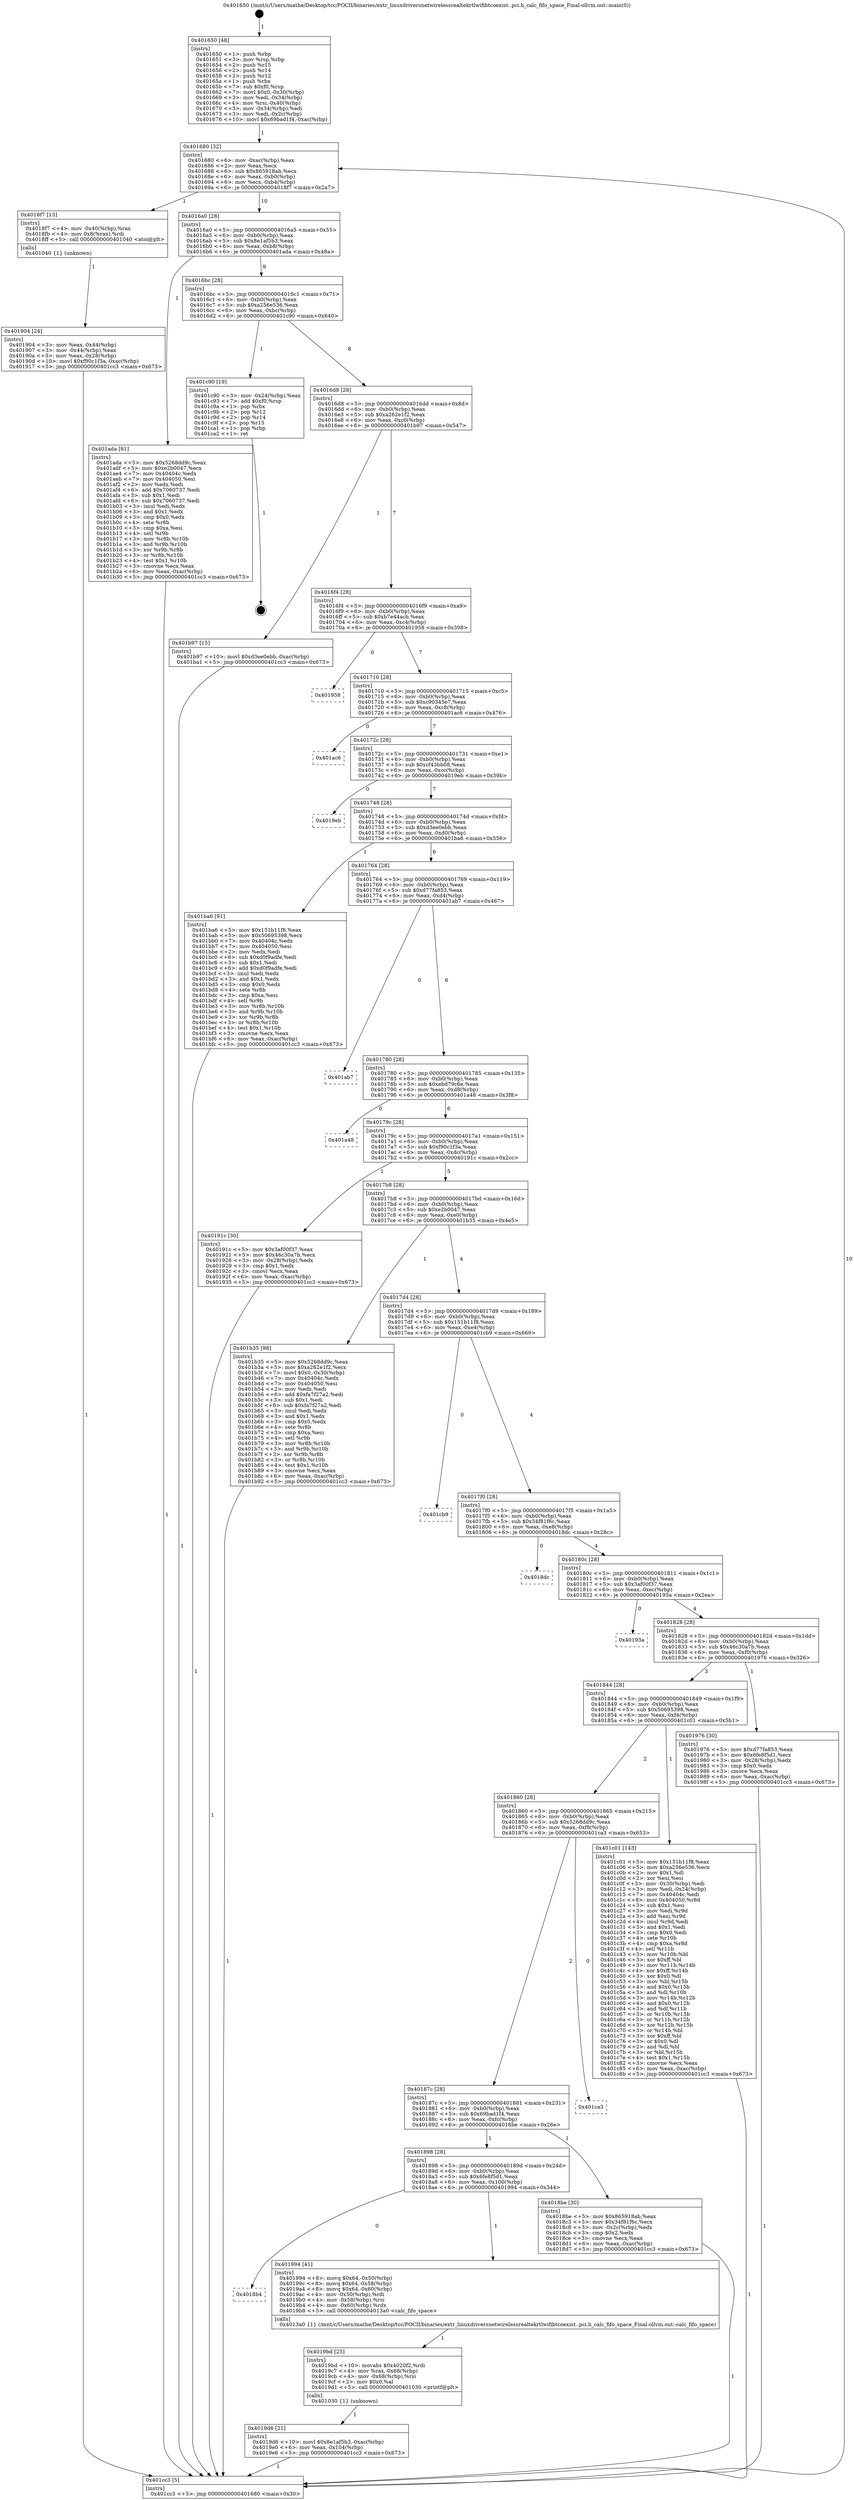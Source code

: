 digraph "0x401650" {
  label = "0x401650 (/mnt/c/Users/mathe/Desktop/tcc/POCII/binaries/extr_linuxdriversnetwirelessrealtekrtlwifibtcoexist..pci.h_calc_fifo_space_Final-ollvm.out::main(0))"
  labelloc = "t"
  node[shape=record]

  Entry [label="",width=0.3,height=0.3,shape=circle,fillcolor=black,style=filled]
  "0x401680" [label="{
     0x401680 [32]\l
     | [instrs]\l
     &nbsp;&nbsp;0x401680 \<+6\>: mov -0xac(%rbp),%eax\l
     &nbsp;&nbsp;0x401686 \<+2\>: mov %eax,%ecx\l
     &nbsp;&nbsp;0x401688 \<+6\>: sub $0x865918ab,%ecx\l
     &nbsp;&nbsp;0x40168e \<+6\>: mov %eax,-0xb0(%rbp)\l
     &nbsp;&nbsp;0x401694 \<+6\>: mov %ecx,-0xb4(%rbp)\l
     &nbsp;&nbsp;0x40169a \<+6\>: je 00000000004018f7 \<main+0x2a7\>\l
  }"]
  "0x4018f7" [label="{
     0x4018f7 [13]\l
     | [instrs]\l
     &nbsp;&nbsp;0x4018f7 \<+4\>: mov -0x40(%rbp),%rax\l
     &nbsp;&nbsp;0x4018fb \<+4\>: mov 0x8(%rax),%rdi\l
     &nbsp;&nbsp;0x4018ff \<+5\>: call 0000000000401040 \<atoi@plt\>\l
     | [calls]\l
     &nbsp;&nbsp;0x401040 \{1\} (unknown)\l
  }"]
  "0x4016a0" [label="{
     0x4016a0 [28]\l
     | [instrs]\l
     &nbsp;&nbsp;0x4016a0 \<+5\>: jmp 00000000004016a5 \<main+0x55\>\l
     &nbsp;&nbsp;0x4016a5 \<+6\>: mov -0xb0(%rbp),%eax\l
     &nbsp;&nbsp;0x4016ab \<+5\>: sub $0x8e1af5b3,%eax\l
     &nbsp;&nbsp;0x4016b0 \<+6\>: mov %eax,-0xb8(%rbp)\l
     &nbsp;&nbsp;0x4016b6 \<+6\>: je 0000000000401ada \<main+0x48a\>\l
  }"]
  Exit [label="",width=0.3,height=0.3,shape=circle,fillcolor=black,style=filled,peripheries=2]
  "0x401ada" [label="{
     0x401ada [91]\l
     | [instrs]\l
     &nbsp;&nbsp;0x401ada \<+5\>: mov $0x5268dd9c,%eax\l
     &nbsp;&nbsp;0x401adf \<+5\>: mov $0xe2b0047,%ecx\l
     &nbsp;&nbsp;0x401ae4 \<+7\>: mov 0x40404c,%edx\l
     &nbsp;&nbsp;0x401aeb \<+7\>: mov 0x404050,%esi\l
     &nbsp;&nbsp;0x401af2 \<+2\>: mov %edx,%edi\l
     &nbsp;&nbsp;0x401af4 \<+6\>: add $0x7060737,%edi\l
     &nbsp;&nbsp;0x401afa \<+3\>: sub $0x1,%edi\l
     &nbsp;&nbsp;0x401afd \<+6\>: sub $0x7060737,%edi\l
     &nbsp;&nbsp;0x401b03 \<+3\>: imul %edi,%edx\l
     &nbsp;&nbsp;0x401b06 \<+3\>: and $0x1,%edx\l
     &nbsp;&nbsp;0x401b09 \<+3\>: cmp $0x0,%edx\l
     &nbsp;&nbsp;0x401b0c \<+4\>: sete %r8b\l
     &nbsp;&nbsp;0x401b10 \<+3\>: cmp $0xa,%esi\l
     &nbsp;&nbsp;0x401b13 \<+4\>: setl %r9b\l
     &nbsp;&nbsp;0x401b17 \<+3\>: mov %r8b,%r10b\l
     &nbsp;&nbsp;0x401b1a \<+3\>: and %r9b,%r10b\l
     &nbsp;&nbsp;0x401b1d \<+3\>: xor %r9b,%r8b\l
     &nbsp;&nbsp;0x401b20 \<+3\>: or %r8b,%r10b\l
     &nbsp;&nbsp;0x401b23 \<+4\>: test $0x1,%r10b\l
     &nbsp;&nbsp;0x401b27 \<+3\>: cmovne %ecx,%eax\l
     &nbsp;&nbsp;0x401b2a \<+6\>: mov %eax,-0xac(%rbp)\l
     &nbsp;&nbsp;0x401b30 \<+5\>: jmp 0000000000401cc3 \<main+0x673\>\l
  }"]
  "0x4016bc" [label="{
     0x4016bc [28]\l
     | [instrs]\l
     &nbsp;&nbsp;0x4016bc \<+5\>: jmp 00000000004016c1 \<main+0x71\>\l
     &nbsp;&nbsp;0x4016c1 \<+6\>: mov -0xb0(%rbp),%eax\l
     &nbsp;&nbsp;0x4016c7 \<+5\>: sub $0xa256e536,%eax\l
     &nbsp;&nbsp;0x4016cc \<+6\>: mov %eax,-0xbc(%rbp)\l
     &nbsp;&nbsp;0x4016d2 \<+6\>: je 0000000000401c90 \<main+0x640\>\l
  }"]
  "0x4019d6" [label="{
     0x4019d6 [21]\l
     | [instrs]\l
     &nbsp;&nbsp;0x4019d6 \<+10\>: movl $0x8e1af5b3,-0xac(%rbp)\l
     &nbsp;&nbsp;0x4019e0 \<+6\>: mov %eax,-0x104(%rbp)\l
     &nbsp;&nbsp;0x4019e6 \<+5\>: jmp 0000000000401cc3 \<main+0x673\>\l
  }"]
  "0x401c90" [label="{
     0x401c90 [19]\l
     | [instrs]\l
     &nbsp;&nbsp;0x401c90 \<+3\>: mov -0x24(%rbp),%eax\l
     &nbsp;&nbsp;0x401c93 \<+7\>: add $0xf0,%rsp\l
     &nbsp;&nbsp;0x401c9a \<+1\>: pop %rbx\l
     &nbsp;&nbsp;0x401c9b \<+2\>: pop %r12\l
     &nbsp;&nbsp;0x401c9d \<+2\>: pop %r14\l
     &nbsp;&nbsp;0x401c9f \<+2\>: pop %r15\l
     &nbsp;&nbsp;0x401ca1 \<+1\>: pop %rbp\l
     &nbsp;&nbsp;0x401ca2 \<+1\>: ret\l
  }"]
  "0x4016d8" [label="{
     0x4016d8 [28]\l
     | [instrs]\l
     &nbsp;&nbsp;0x4016d8 \<+5\>: jmp 00000000004016dd \<main+0x8d\>\l
     &nbsp;&nbsp;0x4016dd \<+6\>: mov -0xb0(%rbp),%eax\l
     &nbsp;&nbsp;0x4016e3 \<+5\>: sub $0xa262e1f2,%eax\l
     &nbsp;&nbsp;0x4016e8 \<+6\>: mov %eax,-0xc0(%rbp)\l
     &nbsp;&nbsp;0x4016ee \<+6\>: je 0000000000401b97 \<main+0x547\>\l
  }"]
  "0x4019bd" [label="{
     0x4019bd [25]\l
     | [instrs]\l
     &nbsp;&nbsp;0x4019bd \<+10\>: movabs $0x4020f2,%rdi\l
     &nbsp;&nbsp;0x4019c7 \<+4\>: mov %rax,-0x68(%rbp)\l
     &nbsp;&nbsp;0x4019cb \<+4\>: mov -0x68(%rbp),%rsi\l
     &nbsp;&nbsp;0x4019cf \<+2\>: mov $0x0,%al\l
     &nbsp;&nbsp;0x4019d1 \<+5\>: call 0000000000401030 \<printf@plt\>\l
     | [calls]\l
     &nbsp;&nbsp;0x401030 \{1\} (unknown)\l
  }"]
  "0x401b97" [label="{
     0x401b97 [15]\l
     | [instrs]\l
     &nbsp;&nbsp;0x401b97 \<+10\>: movl $0xd3ee0ebb,-0xac(%rbp)\l
     &nbsp;&nbsp;0x401ba1 \<+5\>: jmp 0000000000401cc3 \<main+0x673\>\l
  }"]
  "0x4016f4" [label="{
     0x4016f4 [28]\l
     | [instrs]\l
     &nbsp;&nbsp;0x4016f4 \<+5\>: jmp 00000000004016f9 \<main+0xa9\>\l
     &nbsp;&nbsp;0x4016f9 \<+6\>: mov -0xb0(%rbp),%eax\l
     &nbsp;&nbsp;0x4016ff \<+5\>: sub $0xb7e44acb,%eax\l
     &nbsp;&nbsp;0x401704 \<+6\>: mov %eax,-0xc4(%rbp)\l
     &nbsp;&nbsp;0x40170a \<+6\>: je 0000000000401958 \<main+0x308\>\l
  }"]
  "0x4018b4" [label="{
     0x4018b4\l
  }", style=dashed]
  "0x401958" [label="{
     0x401958\l
  }", style=dashed]
  "0x401710" [label="{
     0x401710 [28]\l
     | [instrs]\l
     &nbsp;&nbsp;0x401710 \<+5\>: jmp 0000000000401715 \<main+0xc5\>\l
     &nbsp;&nbsp;0x401715 \<+6\>: mov -0xb0(%rbp),%eax\l
     &nbsp;&nbsp;0x40171b \<+5\>: sub $0xc90345e7,%eax\l
     &nbsp;&nbsp;0x401720 \<+6\>: mov %eax,-0xc8(%rbp)\l
     &nbsp;&nbsp;0x401726 \<+6\>: je 0000000000401ac6 \<main+0x476\>\l
  }"]
  "0x401994" [label="{
     0x401994 [41]\l
     | [instrs]\l
     &nbsp;&nbsp;0x401994 \<+8\>: movq $0x64,-0x50(%rbp)\l
     &nbsp;&nbsp;0x40199c \<+8\>: movq $0x64,-0x58(%rbp)\l
     &nbsp;&nbsp;0x4019a4 \<+8\>: movq $0x64,-0x60(%rbp)\l
     &nbsp;&nbsp;0x4019ac \<+4\>: mov -0x50(%rbp),%rdi\l
     &nbsp;&nbsp;0x4019b0 \<+4\>: mov -0x58(%rbp),%rsi\l
     &nbsp;&nbsp;0x4019b4 \<+4\>: mov -0x60(%rbp),%rdx\l
     &nbsp;&nbsp;0x4019b8 \<+5\>: call 00000000004013a0 \<calc_fifo_space\>\l
     | [calls]\l
     &nbsp;&nbsp;0x4013a0 \{1\} (/mnt/c/Users/mathe/Desktop/tcc/POCII/binaries/extr_linuxdriversnetwirelessrealtekrtlwifibtcoexist..pci.h_calc_fifo_space_Final-ollvm.out::calc_fifo_space)\l
  }"]
  "0x401ac6" [label="{
     0x401ac6\l
  }", style=dashed]
  "0x40172c" [label="{
     0x40172c [28]\l
     | [instrs]\l
     &nbsp;&nbsp;0x40172c \<+5\>: jmp 0000000000401731 \<main+0xe1\>\l
     &nbsp;&nbsp;0x401731 \<+6\>: mov -0xb0(%rbp),%eax\l
     &nbsp;&nbsp;0x401737 \<+5\>: sub $0xcf43bb08,%eax\l
     &nbsp;&nbsp;0x40173c \<+6\>: mov %eax,-0xcc(%rbp)\l
     &nbsp;&nbsp;0x401742 \<+6\>: je 00000000004019eb \<main+0x39b\>\l
  }"]
  "0x401904" [label="{
     0x401904 [24]\l
     | [instrs]\l
     &nbsp;&nbsp;0x401904 \<+3\>: mov %eax,-0x44(%rbp)\l
     &nbsp;&nbsp;0x401907 \<+3\>: mov -0x44(%rbp),%eax\l
     &nbsp;&nbsp;0x40190a \<+3\>: mov %eax,-0x28(%rbp)\l
     &nbsp;&nbsp;0x40190d \<+10\>: movl $0xf90c1f3a,-0xac(%rbp)\l
     &nbsp;&nbsp;0x401917 \<+5\>: jmp 0000000000401cc3 \<main+0x673\>\l
  }"]
  "0x4019eb" [label="{
     0x4019eb\l
  }", style=dashed]
  "0x401748" [label="{
     0x401748 [28]\l
     | [instrs]\l
     &nbsp;&nbsp;0x401748 \<+5\>: jmp 000000000040174d \<main+0xfd\>\l
     &nbsp;&nbsp;0x40174d \<+6\>: mov -0xb0(%rbp),%eax\l
     &nbsp;&nbsp;0x401753 \<+5\>: sub $0xd3ee0ebb,%eax\l
     &nbsp;&nbsp;0x401758 \<+6\>: mov %eax,-0xd0(%rbp)\l
     &nbsp;&nbsp;0x40175e \<+6\>: je 0000000000401ba6 \<main+0x556\>\l
  }"]
  "0x401650" [label="{
     0x401650 [48]\l
     | [instrs]\l
     &nbsp;&nbsp;0x401650 \<+1\>: push %rbp\l
     &nbsp;&nbsp;0x401651 \<+3\>: mov %rsp,%rbp\l
     &nbsp;&nbsp;0x401654 \<+2\>: push %r15\l
     &nbsp;&nbsp;0x401656 \<+2\>: push %r14\l
     &nbsp;&nbsp;0x401658 \<+2\>: push %r12\l
     &nbsp;&nbsp;0x40165a \<+1\>: push %rbx\l
     &nbsp;&nbsp;0x40165b \<+7\>: sub $0xf0,%rsp\l
     &nbsp;&nbsp;0x401662 \<+7\>: movl $0x0,-0x30(%rbp)\l
     &nbsp;&nbsp;0x401669 \<+3\>: mov %edi,-0x34(%rbp)\l
     &nbsp;&nbsp;0x40166c \<+4\>: mov %rsi,-0x40(%rbp)\l
     &nbsp;&nbsp;0x401670 \<+3\>: mov -0x34(%rbp),%edi\l
     &nbsp;&nbsp;0x401673 \<+3\>: mov %edi,-0x2c(%rbp)\l
     &nbsp;&nbsp;0x401676 \<+10\>: movl $0x69bad1f4,-0xac(%rbp)\l
  }"]
  "0x401ba6" [label="{
     0x401ba6 [91]\l
     | [instrs]\l
     &nbsp;&nbsp;0x401ba6 \<+5\>: mov $0x151b11f8,%eax\l
     &nbsp;&nbsp;0x401bab \<+5\>: mov $0x50695398,%ecx\l
     &nbsp;&nbsp;0x401bb0 \<+7\>: mov 0x40404c,%edx\l
     &nbsp;&nbsp;0x401bb7 \<+7\>: mov 0x404050,%esi\l
     &nbsp;&nbsp;0x401bbe \<+2\>: mov %edx,%edi\l
     &nbsp;&nbsp;0x401bc0 \<+6\>: sub $0xd0f9adfe,%edi\l
     &nbsp;&nbsp;0x401bc6 \<+3\>: sub $0x1,%edi\l
     &nbsp;&nbsp;0x401bc9 \<+6\>: add $0xd0f9adfe,%edi\l
     &nbsp;&nbsp;0x401bcf \<+3\>: imul %edi,%edx\l
     &nbsp;&nbsp;0x401bd2 \<+3\>: and $0x1,%edx\l
     &nbsp;&nbsp;0x401bd5 \<+3\>: cmp $0x0,%edx\l
     &nbsp;&nbsp;0x401bd8 \<+4\>: sete %r8b\l
     &nbsp;&nbsp;0x401bdc \<+3\>: cmp $0xa,%esi\l
     &nbsp;&nbsp;0x401bdf \<+4\>: setl %r9b\l
     &nbsp;&nbsp;0x401be3 \<+3\>: mov %r8b,%r10b\l
     &nbsp;&nbsp;0x401be6 \<+3\>: and %r9b,%r10b\l
     &nbsp;&nbsp;0x401be9 \<+3\>: xor %r9b,%r8b\l
     &nbsp;&nbsp;0x401bec \<+3\>: or %r8b,%r10b\l
     &nbsp;&nbsp;0x401bef \<+4\>: test $0x1,%r10b\l
     &nbsp;&nbsp;0x401bf3 \<+3\>: cmovne %ecx,%eax\l
     &nbsp;&nbsp;0x401bf6 \<+6\>: mov %eax,-0xac(%rbp)\l
     &nbsp;&nbsp;0x401bfc \<+5\>: jmp 0000000000401cc3 \<main+0x673\>\l
  }"]
  "0x401764" [label="{
     0x401764 [28]\l
     | [instrs]\l
     &nbsp;&nbsp;0x401764 \<+5\>: jmp 0000000000401769 \<main+0x119\>\l
     &nbsp;&nbsp;0x401769 \<+6\>: mov -0xb0(%rbp),%eax\l
     &nbsp;&nbsp;0x40176f \<+5\>: sub $0xd77fa853,%eax\l
     &nbsp;&nbsp;0x401774 \<+6\>: mov %eax,-0xd4(%rbp)\l
     &nbsp;&nbsp;0x40177a \<+6\>: je 0000000000401ab7 \<main+0x467\>\l
  }"]
  "0x401cc3" [label="{
     0x401cc3 [5]\l
     | [instrs]\l
     &nbsp;&nbsp;0x401cc3 \<+5\>: jmp 0000000000401680 \<main+0x30\>\l
  }"]
  "0x401ab7" [label="{
     0x401ab7\l
  }", style=dashed]
  "0x401780" [label="{
     0x401780 [28]\l
     | [instrs]\l
     &nbsp;&nbsp;0x401780 \<+5\>: jmp 0000000000401785 \<main+0x135\>\l
     &nbsp;&nbsp;0x401785 \<+6\>: mov -0xb0(%rbp),%eax\l
     &nbsp;&nbsp;0x40178b \<+5\>: sub $0xebd79c6e,%eax\l
     &nbsp;&nbsp;0x401790 \<+6\>: mov %eax,-0xd8(%rbp)\l
     &nbsp;&nbsp;0x401796 \<+6\>: je 0000000000401a48 \<main+0x3f8\>\l
  }"]
  "0x401898" [label="{
     0x401898 [28]\l
     | [instrs]\l
     &nbsp;&nbsp;0x401898 \<+5\>: jmp 000000000040189d \<main+0x24d\>\l
     &nbsp;&nbsp;0x40189d \<+6\>: mov -0xb0(%rbp),%eax\l
     &nbsp;&nbsp;0x4018a3 \<+5\>: sub $0x6fe8f5d1,%eax\l
     &nbsp;&nbsp;0x4018a8 \<+6\>: mov %eax,-0x100(%rbp)\l
     &nbsp;&nbsp;0x4018ae \<+6\>: je 0000000000401994 \<main+0x344\>\l
  }"]
  "0x401a48" [label="{
     0x401a48\l
  }", style=dashed]
  "0x40179c" [label="{
     0x40179c [28]\l
     | [instrs]\l
     &nbsp;&nbsp;0x40179c \<+5\>: jmp 00000000004017a1 \<main+0x151\>\l
     &nbsp;&nbsp;0x4017a1 \<+6\>: mov -0xb0(%rbp),%eax\l
     &nbsp;&nbsp;0x4017a7 \<+5\>: sub $0xf90c1f3a,%eax\l
     &nbsp;&nbsp;0x4017ac \<+6\>: mov %eax,-0xdc(%rbp)\l
     &nbsp;&nbsp;0x4017b2 \<+6\>: je 000000000040191c \<main+0x2cc\>\l
  }"]
  "0x4018be" [label="{
     0x4018be [30]\l
     | [instrs]\l
     &nbsp;&nbsp;0x4018be \<+5\>: mov $0x865918ab,%eax\l
     &nbsp;&nbsp;0x4018c3 \<+5\>: mov $0x34f81f6c,%ecx\l
     &nbsp;&nbsp;0x4018c8 \<+3\>: mov -0x2c(%rbp),%edx\l
     &nbsp;&nbsp;0x4018cb \<+3\>: cmp $0x2,%edx\l
     &nbsp;&nbsp;0x4018ce \<+3\>: cmovne %ecx,%eax\l
     &nbsp;&nbsp;0x4018d1 \<+6\>: mov %eax,-0xac(%rbp)\l
     &nbsp;&nbsp;0x4018d7 \<+5\>: jmp 0000000000401cc3 \<main+0x673\>\l
  }"]
  "0x40191c" [label="{
     0x40191c [30]\l
     | [instrs]\l
     &nbsp;&nbsp;0x40191c \<+5\>: mov $0x3af00f37,%eax\l
     &nbsp;&nbsp;0x401921 \<+5\>: mov $0x46c30a7b,%ecx\l
     &nbsp;&nbsp;0x401926 \<+3\>: mov -0x28(%rbp),%edx\l
     &nbsp;&nbsp;0x401929 \<+3\>: cmp $0x1,%edx\l
     &nbsp;&nbsp;0x40192c \<+3\>: cmovl %ecx,%eax\l
     &nbsp;&nbsp;0x40192f \<+6\>: mov %eax,-0xac(%rbp)\l
     &nbsp;&nbsp;0x401935 \<+5\>: jmp 0000000000401cc3 \<main+0x673\>\l
  }"]
  "0x4017b8" [label="{
     0x4017b8 [28]\l
     | [instrs]\l
     &nbsp;&nbsp;0x4017b8 \<+5\>: jmp 00000000004017bd \<main+0x16d\>\l
     &nbsp;&nbsp;0x4017bd \<+6\>: mov -0xb0(%rbp),%eax\l
     &nbsp;&nbsp;0x4017c3 \<+5\>: sub $0xe2b0047,%eax\l
     &nbsp;&nbsp;0x4017c8 \<+6\>: mov %eax,-0xe0(%rbp)\l
     &nbsp;&nbsp;0x4017ce \<+6\>: je 0000000000401b35 \<main+0x4e5\>\l
  }"]
  "0x40187c" [label="{
     0x40187c [28]\l
     | [instrs]\l
     &nbsp;&nbsp;0x40187c \<+5\>: jmp 0000000000401881 \<main+0x231\>\l
     &nbsp;&nbsp;0x401881 \<+6\>: mov -0xb0(%rbp),%eax\l
     &nbsp;&nbsp;0x401887 \<+5\>: sub $0x69bad1f4,%eax\l
     &nbsp;&nbsp;0x40188c \<+6\>: mov %eax,-0xfc(%rbp)\l
     &nbsp;&nbsp;0x401892 \<+6\>: je 00000000004018be \<main+0x26e\>\l
  }"]
  "0x401b35" [label="{
     0x401b35 [98]\l
     | [instrs]\l
     &nbsp;&nbsp;0x401b35 \<+5\>: mov $0x5268dd9c,%eax\l
     &nbsp;&nbsp;0x401b3a \<+5\>: mov $0xa262e1f2,%ecx\l
     &nbsp;&nbsp;0x401b3f \<+7\>: movl $0x0,-0x30(%rbp)\l
     &nbsp;&nbsp;0x401b46 \<+7\>: mov 0x40404c,%edx\l
     &nbsp;&nbsp;0x401b4d \<+7\>: mov 0x404050,%esi\l
     &nbsp;&nbsp;0x401b54 \<+2\>: mov %edx,%edi\l
     &nbsp;&nbsp;0x401b56 \<+6\>: add $0xfa7f27a2,%edi\l
     &nbsp;&nbsp;0x401b5c \<+3\>: sub $0x1,%edi\l
     &nbsp;&nbsp;0x401b5f \<+6\>: sub $0xfa7f27a2,%edi\l
     &nbsp;&nbsp;0x401b65 \<+3\>: imul %edi,%edx\l
     &nbsp;&nbsp;0x401b68 \<+3\>: and $0x1,%edx\l
     &nbsp;&nbsp;0x401b6b \<+3\>: cmp $0x0,%edx\l
     &nbsp;&nbsp;0x401b6e \<+4\>: sete %r8b\l
     &nbsp;&nbsp;0x401b72 \<+3\>: cmp $0xa,%esi\l
     &nbsp;&nbsp;0x401b75 \<+4\>: setl %r9b\l
     &nbsp;&nbsp;0x401b79 \<+3\>: mov %r8b,%r10b\l
     &nbsp;&nbsp;0x401b7c \<+3\>: and %r9b,%r10b\l
     &nbsp;&nbsp;0x401b7f \<+3\>: xor %r9b,%r8b\l
     &nbsp;&nbsp;0x401b82 \<+3\>: or %r8b,%r10b\l
     &nbsp;&nbsp;0x401b85 \<+4\>: test $0x1,%r10b\l
     &nbsp;&nbsp;0x401b89 \<+3\>: cmovne %ecx,%eax\l
     &nbsp;&nbsp;0x401b8c \<+6\>: mov %eax,-0xac(%rbp)\l
     &nbsp;&nbsp;0x401b92 \<+5\>: jmp 0000000000401cc3 \<main+0x673\>\l
  }"]
  "0x4017d4" [label="{
     0x4017d4 [28]\l
     | [instrs]\l
     &nbsp;&nbsp;0x4017d4 \<+5\>: jmp 00000000004017d9 \<main+0x189\>\l
     &nbsp;&nbsp;0x4017d9 \<+6\>: mov -0xb0(%rbp),%eax\l
     &nbsp;&nbsp;0x4017df \<+5\>: sub $0x151b11f8,%eax\l
     &nbsp;&nbsp;0x4017e4 \<+6\>: mov %eax,-0xe4(%rbp)\l
     &nbsp;&nbsp;0x4017ea \<+6\>: je 0000000000401cb9 \<main+0x669\>\l
  }"]
  "0x401ca3" [label="{
     0x401ca3\l
  }", style=dashed]
  "0x401cb9" [label="{
     0x401cb9\l
  }", style=dashed]
  "0x4017f0" [label="{
     0x4017f0 [28]\l
     | [instrs]\l
     &nbsp;&nbsp;0x4017f0 \<+5\>: jmp 00000000004017f5 \<main+0x1a5\>\l
     &nbsp;&nbsp;0x4017f5 \<+6\>: mov -0xb0(%rbp),%eax\l
     &nbsp;&nbsp;0x4017fb \<+5\>: sub $0x34f81f6c,%eax\l
     &nbsp;&nbsp;0x401800 \<+6\>: mov %eax,-0xe8(%rbp)\l
     &nbsp;&nbsp;0x401806 \<+6\>: je 00000000004018dc \<main+0x28c\>\l
  }"]
  "0x401860" [label="{
     0x401860 [28]\l
     | [instrs]\l
     &nbsp;&nbsp;0x401860 \<+5\>: jmp 0000000000401865 \<main+0x215\>\l
     &nbsp;&nbsp;0x401865 \<+6\>: mov -0xb0(%rbp),%eax\l
     &nbsp;&nbsp;0x40186b \<+5\>: sub $0x5268dd9c,%eax\l
     &nbsp;&nbsp;0x401870 \<+6\>: mov %eax,-0xf8(%rbp)\l
     &nbsp;&nbsp;0x401876 \<+6\>: je 0000000000401ca3 \<main+0x653\>\l
  }"]
  "0x4018dc" [label="{
     0x4018dc\l
  }", style=dashed]
  "0x40180c" [label="{
     0x40180c [28]\l
     | [instrs]\l
     &nbsp;&nbsp;0x40180c \<+5\>: jmp 0000000000401811 \<main+0x1c1\>\l
     &nbsp;&nbsp;0x401811 \<+6\>: mov -0xb0(%rbp),%eax\l
     &nbsp;&nbsp;0x401817 \<+5\>: sub $0x3af00f37,%eax\l
     &nbsp;&nbsp;0x40181c \<+6\>: mov %eax,-0xec(%rbp)\l
     &nbsp;&nbsp;0x401822 \<+6\>: je 000000000040193a \<main+0x2ea\>\l
  }"]
  "0x401c01" [label="{
     0x401c01 [143]\l
     | [instrs]\l
     &nbsp;&nbsp;0x401c01 \<+5\>: mov $0x151b11f8,%eax\l
     &nbsp;&nbsp;0x401c06 \<+5\>: mov $0xa256e536,%ecx\l
     &nbsp;&nbsp;0x401c0b \<+2\>: mov $0x1,%dl\l
     &nbsp;&nbsp;0x401c0d \<+2\>: xor %esi,%esi\l
     &nbsp;&nbsp;0x401c0f \<+3\>: mov -0x30(%rbp),%edi\l
     &nbsp;&nbsp;0x401c12 \<+3\>: mov %edi,-0x24(%rbp)\l
     &nbsp;&nbsp;0x401c15 \<+7\>: mov 0x40404c,%edi\l
     &nbsp;&nbsp;0x401c1c \<+8\>: mov 0x404050,%r8d\l
     &nbsp;&nbsp;0x401c24 \<+3\>: sub $0x1,%esi\l
     &nbsp;&nbsp;0x401c27 \<+3\>: mov %edi,%r9d\l
     &nbsp;&nbsp;0x401c2a \<+3\>: add %esi,%r9d\l
     &nbsp;&nbsp;0x401c2d \<+4\>: imul %r9d,%edi\l
     &nbsp;&nbsp;0x401c31 \<+3\>: and $0x1,%edi\l
     &nbsp;&nbsp;0x401c34 \<+3\>: cmp $0x0,%edi\l
     &nbsp;&nbsp;0x401c37 \<+4\>: sete %r10b\l
     &nbsp;&nbsp;0x401c3b \<+4\>: cmp $0xa,%r8d\l
     &nbsp;&nbsp;0x401c3f \<+4\>: setl %r11b\l
     &nbsp;&nbsp;0x401c43 \<+3\>: mov %r10b,%bl\l
     &nbsp;&nbsp;0x401c46 \<+3\>: xor $0xff,%bl\l
     &nbsp;&nbsp;0x401c49 \<+3\>: mov %r11b,%r14b\l
     &nbsp;&nbsp;0x401c4c \<+4\>: xor $0xff,%r14b\l
     &nbsp;&nbsp;0x401c50 \<+3\>: xor $0x0,%dl\l
     &nbsp;&nbsp;0x401c53 \<+3\>: mov %bl,%r15b\l
     &nbsp;&nbsp;0x401c56 \<+4\>: and $0x0,%r15b\l
     &nbsp;&nbsp;0x401c5a \<+3\>: and %dl,%r10b\l
     &nbsp;&nbsp;0x401c5d \<+3\>: mov %r14b,%r12b\l
     &nbsp;&nbsp;0x401c60 \<+4\>: and $0x0,%r12b\l
     &nbsp;&nbsp;0x401c64 \<+3\>: and %dl,%r11b\l
     &nbsp;&nbsp;0x401c67 \<+3\>: or %r10b,%r15b\l
     &nbsp;&nbsp;0x401c6a \<+3\>: or %r11b,%r12b\l
     &nbsp;&nbsp;0x401c6d \<+3\>: xor %r12b,%r15b\l
     &nbsp;&nbsp;0x401c70 \<+3\>: or %r14b,%bl\l
     &nbsp;&nbsp;0x401c73 \<+3\>: xor $0xff,%bl\l
     &nbsp;&nbsp;0x401c76 \<+3\>: or $0x0,%dl\l
     &nbsp;&nbsp;0x401c79 \<+2\>: and %dl,%bl\l
     &nbsp;&nbsp;0x401c7b \<+3\>: or %bl,%r15b\l
     &nbsp;&nbsp;0x401c7e \<+4\>: test $0x1,%r15b\l
     &nbsp;&nbsp;0x401c82 \<+3\>: cmovne %ecx,%eax\l
     &nbsp;&nbsp;0x401c85 \<+6\>: mov %eax,-0xac(%rbp)\l
     &nbsp;&nbsp;0x401c8b \<+5\>: jmp 0000000000401cc3 \<main+0x673\>\l
  }"]
  "0x40193a" [label="{
     0x40193a\l
  }", style=dashed]
  "0x401828" [label="{
     0x401828 [28]\l
     | [instrs]\l
     &nbsp;&nbsp;0x401828 \<+5\>: jmp 000000000040182d \<main+0x1dd\>\l
     &nbsp;&nbsp;0x40182d \<+6\>: mov -0xb0(%rbp),%eax\l
     &nbsp;&nbsp;0x401833 \<+5\>: sub $0x46c30a7b,%eax\l
     &nbsp;&nbsp;0x401838 \<+6\>: mov %eax,-0xf0(%rbp)\l
     &nbsp;&nbsp;0x40183e \<+6\>: je 0000000000401976 \<main+0x326\>\l
  }"]
  "0x401844" [label="{
     0x401844 [28]\l
     | [instrs]\l
     &nbsp;&nbsp;0x401844 \<+5\>: jmp 0000000000401849 \<main+0x1f9\>\l
     &nbsp;&nbsp;0x401849 \<+6\>: mov -0xb0(%rbp),%eax\l
     &nbsp;&nbsp;0x40184f \<+5\>: sub $0x50695398,%eax\l
     &nbsp;&nbsp;0x401854 \<+6\>: mov %eax,-0xf4(%rbp)\l
     &nbsp;&nbsp;0x40185a \<+6\>: je 0000000000401c01 \<main+0x5b1\>\l
  }"]
  "0x401976" [label="{
     0x401976 [30]\l
     | [instrs]\l
     &nbsp;&nbsp;0x401976 \<+5\>: mov $0xd77fa853,%eax\l
     &nbsp;&nbsp;0x40197b \<+5\>: mov $0x6fe8f5d1,%ecx\l
     &nbsp;&nbsp;0x401980 \<+3\>: mov -0x28(%rbp),%edx\l
     &nbsp;&nbsp;0x401983 \<+3\>: cmp $0x0,%edx\l
     &nbsp;&nbsp;0x401986 \<+3\>: cmove %ecx,%eax\l
     &nbsp;&nbsp;0x401989 \<+6\>: mov %eax,-0xac(%rbp)\l
     &nbsp;&nbsp;0x40198f \<+5\>: jmp 0000000000401cc3 \<main+0x673\>\l
  }"]
  Entry -> "0x401650" [label=" 1"]
  "0x401680" -> "0x4018f7" [label=" 1"]
  "0x401680" -> "0x4016a0" [label=" 10"]
  "0x401c90" -> Exit [label=" 1"]
  "0x4016a0" -> "0x401ada" [label=" 1"]
  "0x4016a0" -> "0x4016bc" [label=" 9"]
  "0x401c01" -> "0x401cc3" [label=" 1"]
  "0x4016bc" -> "0x401c90" [label=" 1"]
  "0x4016bc" -> "0x4016d8" [label=" 8"]
  "0x401ba6" -> "0x401cc3" [label=" 1"]
  "0x4016d8" -> "0x401b97" [label=" 1"]
  "0x4016d8" -> "0x4016f4" [label=" 7"]
  "0x401b97" -> "0x401cc3" [label=" 1"]
  "0x4016f4" -> "0x401958" [label=" 0"]
  "0x4016f4" -> "0x401710" [label=" 7"]
  "0x401b35" -> "0x401cc3" [label=" 1"]
  "0x401710" -> "0x401ac6" [label=" 0"]
  "0x401710" -> "0x40172c" [label=" 7"]
  "0x401ada" -> "0x401cc3" [label=" 1"]
  "0x40172c" -> "0x4019eb" [label=" 0"]
  "0x40172c" -> "0x401748" [label=" 7"]
  "0x4019bd" -> "0x4019d6" [label=" 1"]
  "0x401748" -> "0x401ba6" [label=" 1"]
  "0x401748" -> "0x401764" [label=" 6"]
  "0x401994" -> "0x4019bd" [label=" 1"]
  "0x401764" -> "0x401ab7" [label=" 0"]
  "0x401764" -> "0x401780" [label=" 6"]
  "0x401898" -> "0x4018b4" [label=" 0"]
  "0x401780" -> "0x401a48" [label=" 0"]
  "0x401780" -> "0x40179c" [label=" 6"]
  "0x401898" -> "0x401994" [label=" 1"]
  "0x40179c" -> "0x40191c" [label=" 1"]
  "0x40179c" -> "0x4017b8" [label=" 5"]
  "0x4019d6" -> "0x401cc3" [label=" 1"]
  "0x4017b8" -> "0x401b35" [label=" 1"]
  "0x4017b8" -> "0x4017d4" [label=" 4"]
  "0x40191c" -> "0x401cc3" [label=" 1"]
  "0x4017d4" -> "0x401cb9" [label=" 0"]
  "0x4017d4" -> "0x4017f0" [label=" 4"]
  "0x401904" -> "0x401cc3" [label=" 1"]
  "0x4017f0" -> "0x4018dc" [label=" 0"]
  "0x4017f0" -> "0x40180c" [label=" 4"]
  "0x401cc3" -> "0x401680" [label=" 10"]
  "0x40180c" -> "0x40193a" [label=" 0"]
  "0x40180c" -> "0x401828" [label=" 4"]
  "0x401650" -> "0x401680" [label=" 1"]
  "0x401828" -> "0x401976" [label=" 1"]
  "0x401828" -> "0x401844" [label=" 3"]
  "0x4018be" -> "0x401cc3" [label=" 1"]
  "0x401844" -> "0x401c01" [label=" 1"]
  "0x401844" -> "0x401860" [label=" 2"]
  "0x4018f7" -> "0x401904" [label=" 1"]
  "0x401860" -> "0x401ca3" [label=" 0"]
  "0x401860" -> "0x40187c" [label=" 2"]
  "0x401976" -> "0x401cc3" [label=" 1"]
  "0x40187c" -> "0x4018be" [label=" 1"]
  "0x40187c" -> "0x401898" [label=" 1"]
}
